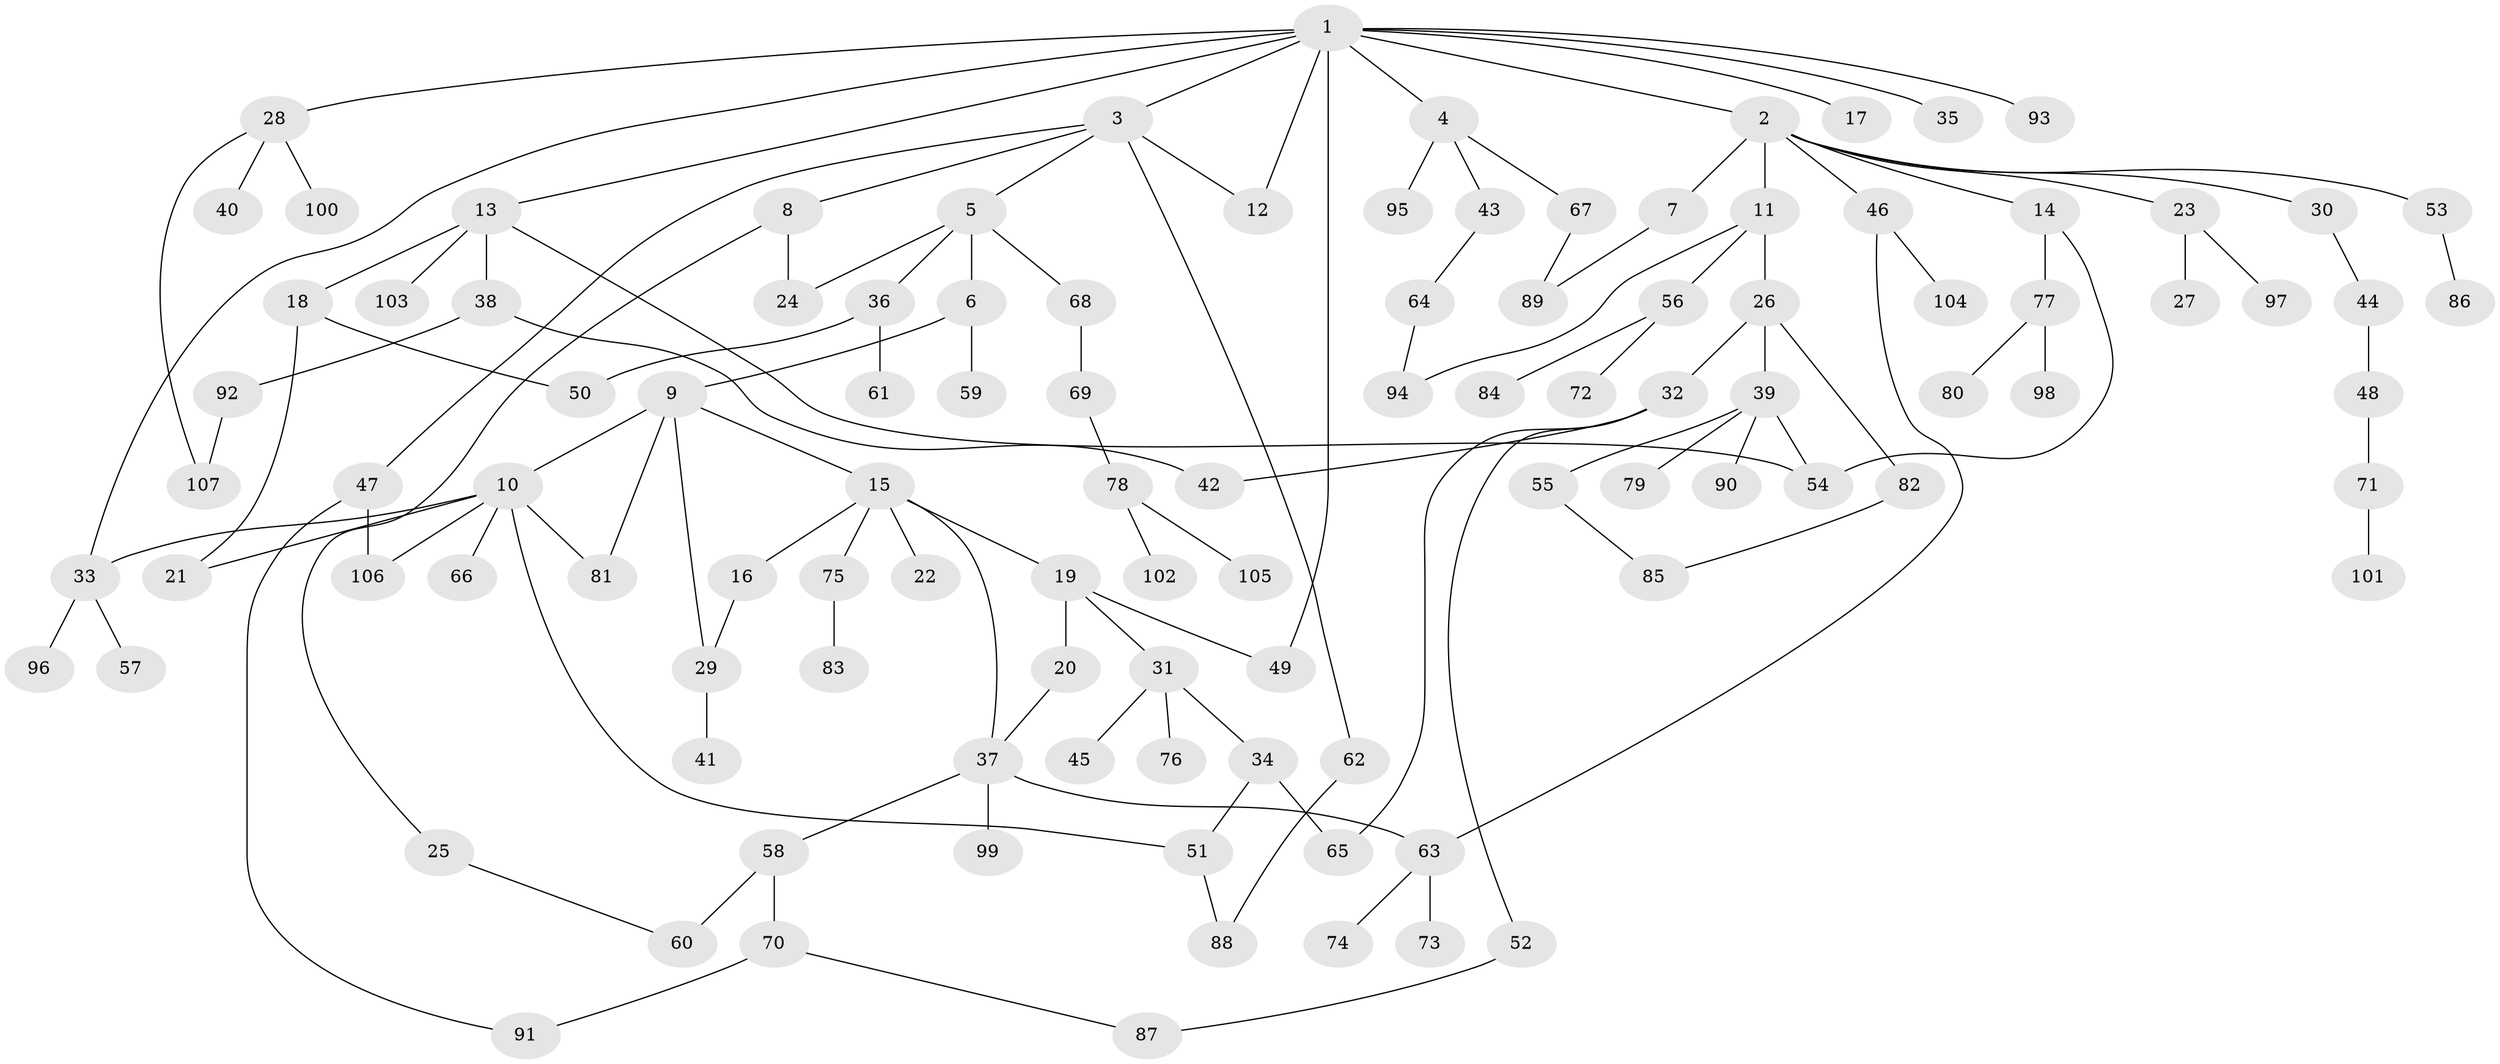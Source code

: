 // Generated by graph-tools (version 1.1) at 2025/49/03/09/25 03:49:20]
// undirected, 107 vertices, 130 edges
graph export_dot {
graph [start="1"]
  node [color=gray90,style=filled];
  1;
  2;
  3;
  4;
  5;
  6;
  7;
  8;
  9;
  10;
  11;
  12;
  13;
  14;
  15;
  16;
  17;
  18;
  19;
  20;
  21;
  22;
  23;
  24;
  25;
  26;
  27;
  28;
  29;
  30;
  31;
  32;
  33;
  34;
  35;
  36;
  37;
  38;
  39;
  40;
  41;
  42;
  43;
  44;
  45;
  46;
  47;
  48;
  49;
  50;
  51;
  52;
  53;
  54;
  55;
  56;
  57;
  58;
  59;
  60;
  61;
  62;
  63;
  64;
  65;
  66;
  67;
  68;
  69;
  70;
  71;
  72;
  73;
  74;
  75;
  76;
  77;
  78;
  79;
  80;
  81;
  82;
  83;
  84;
  85;
  86;
  87;
  88;
  89;
  90;
  91;
  92;
  93;
  94;
  95;
  96;
  97;
  98;
  99;
  100;
  101;
  102;
  103;
  104;
  105;
  106;
  107;
  1 -- 2;
  1 -- 3;
  1 -- 4;
  1 -- 12;
  1 -- 13;
  1 -- 17;
  1 -- 28;
  1 -- 33;
  1 -- 35;
  1 -- 93;
  1 -- 49;
  2 -- 7;
  2 -- 11;
  2 -- 14;
  2 -- 23;
  2 -- 30;
  2 -- 46;
  2 -- 53;
  3 -- 5;
  3 -- 8;
  3 -- 47;
  3 -- 62;
  3 -- 12;
  4 -- 43;
  4 -- 67;
  4 -- 95;
  5 -- 6;
  5 -- 36;
  5 -- 68;
  5 -- 24;
  6 -- 9;
  6 -- 59;
  7 -- 89;
  8 -- 24;
  8 -- 25;
  9 -- 10;
  9 -- 15;
  9 -- 81;
  9 -- 29;
  10 -- 21;
  10 -- 66;
  10 -- 106;
  10 -- 81;
  10 -- 51;
  10 -- 33;
  11 -- 26;
  11 -- 56;
  11 -- 94;
  13 -- 18;
  13 -- 38;
  13 -- 54;
  13 -- 103;
  14 -- 77;
  14 -- 54;
  15 -- 16;
  15 -- 19;
  15 -- 22;
  15 -- 37;
  15 -- 75;
  16 -- 29;
  18 -- 21;
  18 -- 50;
  19 -- 20;
  19 -- 31;
  19 -- 49;
  20 -- 37;
  23 -- 27;
  23 -- 97;
  25 -- 60;
  26 -- 32;
  26 -- 39;
  26 -- 82;
  28 -- 40;
  28 -- 100;
  28 -- 107;
  29 -- 41;
  30 -- 44;
  31 -- 34;
  31 -- 45;
  31 -- 76;
  32 -- 42;
  32 -- 52;
  32 -- 65;
  33 -- 57;
  33 -- 96;
  34 -- 51;
  34 -- 65;
  36 -- 50;
  36 -- 61;
  37 -- 58;
  37 -- 63;
  37 -- 99;
  38 -- 92;
  38 -- 42;
  39 -- 55;
  39 -- 79;
  39 -- 90;
  39 -- 54;
  43 -- 64;
  44 -- 48;
  46 -- 104;
  46 -- 63;
  47 -- 91;
  47 -- 106;
  48 -- 71;
  51 -- 88;
  52 -- 87;
  53 -- 86;
  55 -- 85;
  56 -- 72;
  56 -- 84;
  58 -- 70;
  58 -- 60;
  62 -- 88;
  63 -- 73;
  63 -- 74;
  64 -- 94;
  67 -- 89;
  68 -- 69;
  69 -- 78;
  70 -- 87;
  70 -- 91;
  71 -- 101;
  75 -- 83;
  77 -- 80;
  77 -- 98;
  78 -- 102;
  78 -- 105;
  82 -- 85;
  92 -- 107;
}
